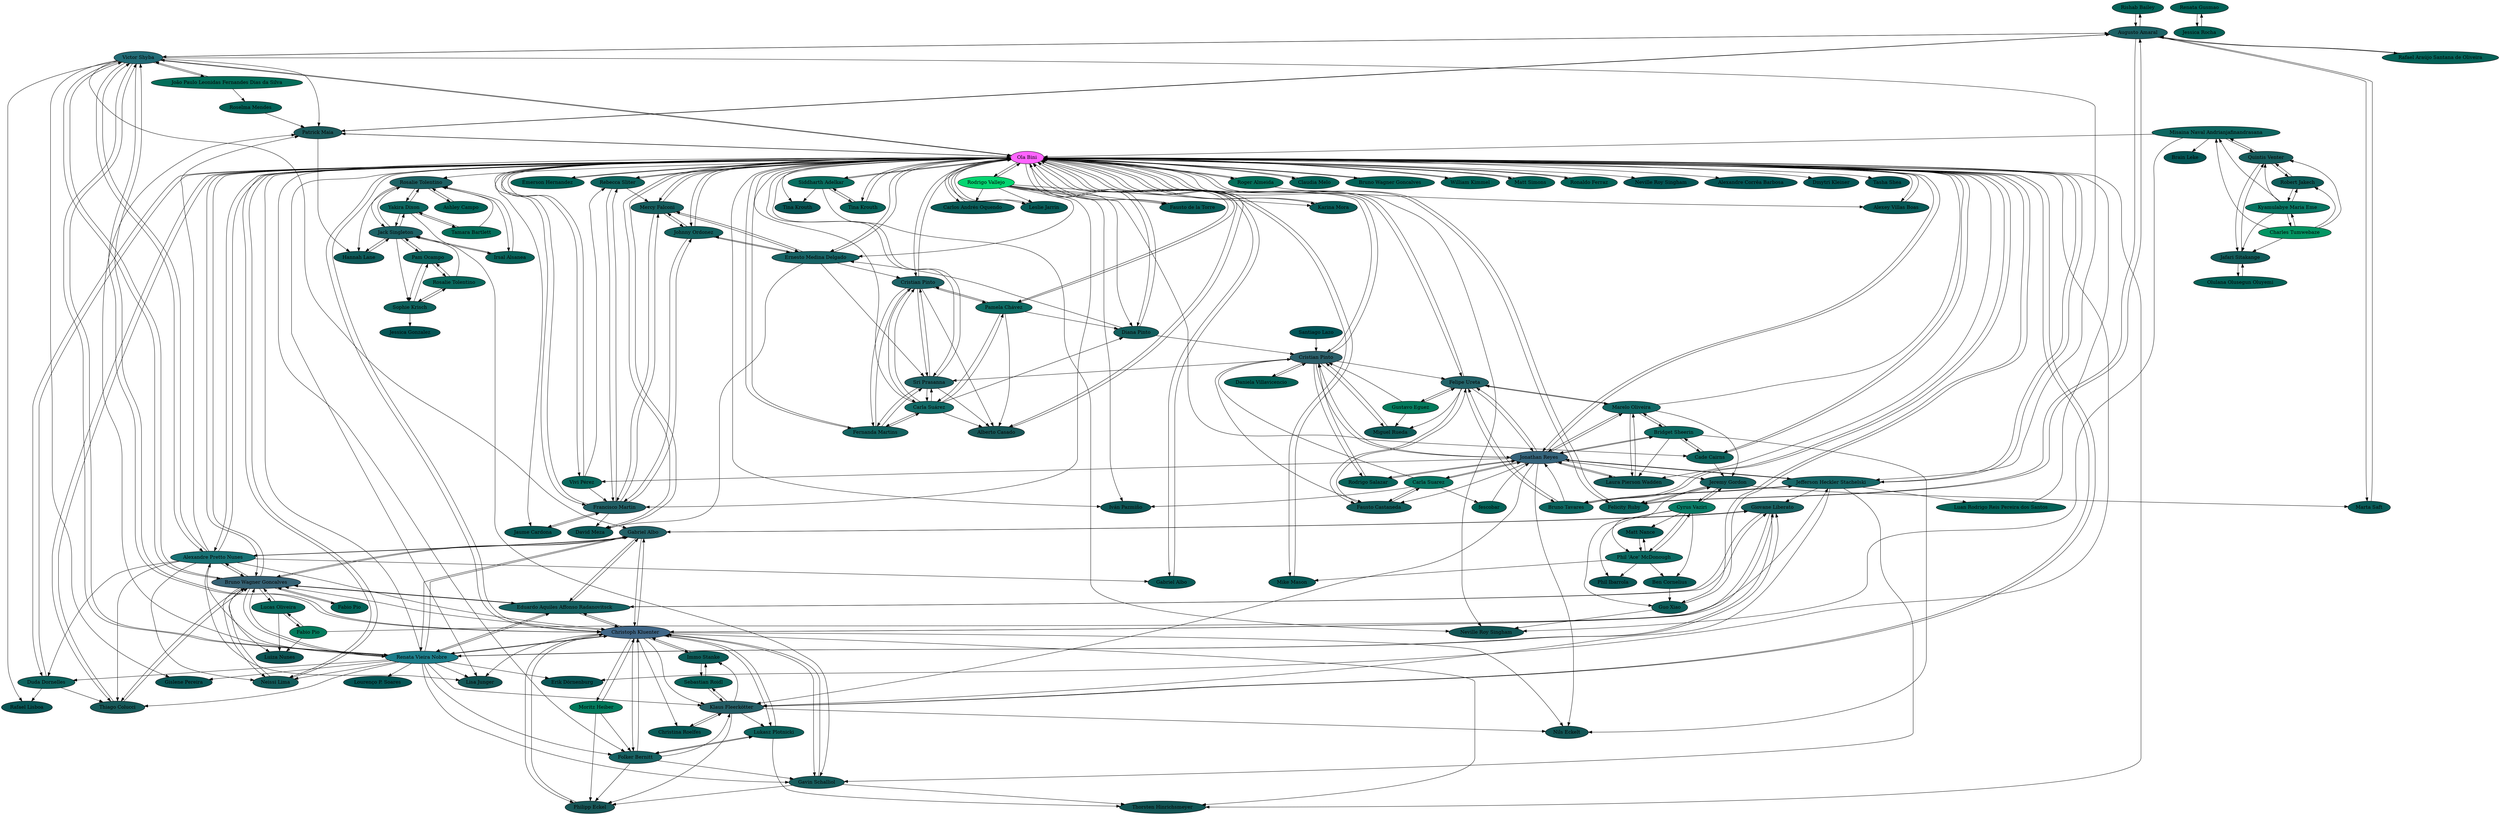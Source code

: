 digraph "Keyring Statistics" {
overlap=scale
splines=true
sep=.1
//10
node [style=filled]
//1 1 0.0192307692307692,0.383333333333333,0.344262295081967
"9B8676C9" [fillcolor="0.482115369814516,0.949832775919732,0.383333333333333",label="Rishab Bailey"]
//1 1 0.0192307692307692,0.383333333333333,0.344262295081967
"A5DF2A8E" [fillcolor="0.482115369814516,0.949832775919732,0.383333333333333",label="Émerson Hernandez"]
//1 3 0.0192307692307692,0.483333333333333,0.366120218579235
"E3423DE5" [fillcolor="0.457906892491622,0.960212201591512,0.483333333333333",label="Fabio Pio"]
//3 3 0.0576923076923077,0.383333333333333,0.366120218579235
"9C533C4A" [fillcolor="0.491190138117981,0.849498327759197,0.383333333333333",label="Rebecca Sliter"]
//1 1 0.0192307692307692,0.383333333333333,0.344262295081967
"BC9085F1" [fillcolor="0.482115369814516,0.949832775919732,0.383333333333333",label="Ashley Campo"]
//1 1 0.0192307692307692,0.383333333333333,0.344262295081967
"82017E7E" [fillcolor="0.482115369814516,0.949832775919732,0.383333333333333",label="Renata Gusmao"]
//2 6 0.0384615384615385,0.483333333333333,0.398907103825137
"53BE59A7" [fillcolor="0.46837057684131,0.920424403183024,0.483333333333333",label="Cyrus Vaziri"]
//2 1 0.0384615384615385,0.358333333333333,0.344262295081967
"323E6F0D" [fillcolor="0.492668396903096,0.892665474060823,0.358333333333333",label="Jaume Cardona"]
//3 2 0.0576923076923077,0.366666666666667,0.355191256830601
"A76C2D58" [fillcolor="0.493809944901707,0.842657342657343,0.366666666666667",label="Immo Stanke"]
//2 3 0.0384615384615385,0.408333333333333,0.366120218579235
"3200E052" [fillcolor="0.480978492485155,0.905808477237049,0.408333333333333",label="Lucas Oliveira"]
//2 1 0.0384615384615385,0.358333333333333,0.344262295081967
"1CD3507B" [fillcolor="0.492668396903096,0.892665474060823,0.358333333333333",label="Mike Mason"]
//3 4 0.0576923076923077,0.4,0.377049180327869
"7C7A5731" [fillcolor="0.488825443605329,0.855769230769231,0.4",label="Yakira Dixon"]
//6 3 0.115384615384615,0.358333333333333,0.366120218579235
"703AEE4B" [fillcolor="0.505176026823135,0.684845005740528,0.366120218579235",label="Patrick Maia"]
//5 11 0.0961538461538462,0.443333333333333,0.453551912568306
"1E9988C4" [fillcolor="0.504765265118102,0.787998146431881,0.453551912568306",label="Alexandre Pretto Nunes"]
//7 7 0.134615384615385,0.383333333333333,0.409836065573771
"BDC09B8D" [fillcolor="0.516049382716049,0.671538461538462,0.409836065573771",label="Felipe Ureta"]
//2 5 0.0384615384615385,0.458333333333333,0.387978142076503
"F760FC8E" [fillcolor="0.472072748508739,0.916083916083916,0.458333333333333",label="Carla Suarez"]
//1 2 0.0192307692307692,0.433333333333333,0.355191256830601
"14CE2DBE" [fillcolor="0.468549628652151,0.955621301775148,0.433333333333333",label="João Paulo Leonidas Fernandes Dias da Silva"]
//2 1 0.0384615384615385,0.358333333333333,0.344262295081967
"F82DC982" [fillcolor="0.492668396903096,0.892665474060823,0.358333333333333",label="Matt Nance"]
//1 1 0.0192307692307692,0.383333333333333,0.344262295081967
"6B9A6F2D" [fillcolor="0.482115369814516,0.949832775919732,0.383333333333333",label="Roselma Mendes"]
//4 6 0.0769230769230769,0.408333333333333,0.398907103825137
"9D94010E" [fillcolor="0.495259536417541,0.811616954474097,0.408333333333333",label="Marelo Oliveira"]
//1 3 0.0192307692307692,0.483333333333333,0.366120218579235
"F75C32B1" [fillcolor="0.457906892491622,0.960212201591512,0.483333333333333",label="Moritz Heiber"]
//2 1 0.0384615384615385,0.358333333333333,0.344262295081967
"30A587F0" [fillcolor="0.492668396903096,0.892665474060823,0.358333333333333",label="Alexey Villas Boas"]
//1 2 0.0192307692307692,0.433333333333333,0.355191256830601
"FDB6EA6C" [fillcolor="0.468549628652151,0.955621301775148,0.433333333333333",label="Roger Almeida"]
//2 1 0.0384615384615385,0.358333333333333,0.344262295081967
"27C9150E" [fillcolor="0.492668396903096,0.892665474060823,0.358333333333333",label="Marta Saft"]
//1 1 0.0192307692307692,0.383333333333333,0.344262295081967
"83FD50D4" [fillcolor="0.482115369814516,0.949832775919732,0.383333333333333",label="Claudia Melo"]
//1 1 0.0192307692307692,0.383333333333333,0.344262295081967
"6CC4EE03" [fillcolor="0.482115369814516,0.949832775919732,0.383333333333333",label="Olulana Olusegun Oluyemi"]
//4 2 0.0769230769230769,0.358333333333333,0.355191256830601
"42888BA8" [fillcolor="0.49813908908722,0.785330948121646,0.358333333333333",label="Fausto Castaneda"]
//1 1 0.0192307692307692,0.383333333333333,0.344262295081967
"23D88464" [fillcolor="0.482115369814516,0.949832775919732,0.383333333333333",label="Luan Rodrigo Reis Pereira dos Santos"]
//1 1 0.0192307692307692,0.383333333333333,0.344262295081967
"00CDA795" [fillcolor="0.482115369814516,0.949832775919732,0.383333333333333",label="Rafael Araújo Santana de Oliveira"]
//5 2 0.0961538461538462,0.353333333333333,0.355191256830601
"3B27C5E2" [fillcolor="0.501195402298851,0.729289940828402,0.355191256830601",label="Thiago Colucci"]
//2 1 0.0384615384615385,0.358333333333333,0.344262295081967
"48577D6B" [fillcolor="0.492668396903096,0.892665474060823,0.358333333333333",label="Ben Cornelius"]
//6 6 0.115384615384615,0.383333333333333,0.398907103825137
"AFF4D130" [fillcolor="0.509154929577465,0.710748155953635,0.398907103825137",label="Cristian Pinto"]
//1 10 0.0192307692307692,0.833333333333333,0.442622950819672
"BD55253B" [fillcolor="0.420012047674369,0.976923076923077,0.833333333333333",label="Rodrigo Vallejo"]
//3 3 0.0576923076923077,0.383333333333333,0.366120218579235
"154EB853" [fillcolor="0.491190138117981,0.849498327759197,0.383333333333333",label="Pam Ocampo"]
//4 2 0.0769230769230769,0.358333333333333,0.355191256830601
"66C99327" [fillcolor="0.49813908908722,0.785330948121646,0.358333333333333",label="Neissi Lima"]
//2 3 0.0384615384615385,0.408333333333333,0.366120218579235
"2ACCE022" [fillcolor="0.480978492485155,0.905808477237049,0.408333333333333",label="Rosalie Tolentino"]
//1 1 0.0192307692307692,0.383333333333333,0.344262295081967
"4889C853" [fillcolor="0.482115369814516,0.949832775919732,0.383333333333333",label="Bruno Wagner Goncalves"]
//2 0 0.0384615384615385,0.333333333333333,0.333333333333333
"4C1FE8B6" [fillcolor="0.5,0.884615384615384,0.333333333333333",label="Gislene Pereira"]
//4 0 0.0769230769230769,0.333333333333333,0.333333333333333
"743A8C7E" [fillcolor="0.5,0.769230769230769,0.333333333333333",label="Neville Roy Singham"]
//2 0 0.0384615384615385,0.333333333333333,0.333333333333333
"C060A870" [fillcolor="0.5,0.884615384615384,0.333333333333333",label="Rafael Lisboa"]
//1 1 0.0192307692307692,0.383333333333333,0.344262295081967
"AF294929" [fillcolor="0.482115369814516,0.949832775919732,0.383333333333333",label="William Kimmel"]
//7 6 0.134615384615385,0.376190476190476,0.398907103825137
"7EEBFC35" [fillcolor="0.514325475717126,0.662539515279241,0.398907103825137",label="Gabriel Albo"]
//3 1 0.0576923076923077,0.35,0.344262295081967
"B3DED49D" [fillcolor="0.496728501581823,0.835164835164835,0.35",label="David Meza"]
//5 3 0.0961538461538462,0.363333333333333,0.366120218579235
"F6B5BFEE" [fillcolor="0.501720513818606,0.737370838117107,0.366120218579235",label="Quintis Venter"]
//3 3 0.0576923076923077,0.383333333333333,0.366120218579235
"8560BFB4" [fillcolor="0.491190138117981,0.849498327759197,0.383333333333333",label="Sophie Krisch"]
//1 1 0.0192307692307692,0.383333333333333,0.344262295081967
"9CE6BE93" [fillcolor="0.482115369814516,0.949832775919732,0.383333333333333",label="Matt Simons"]
//1 0 0.0192307692307692,0.333333333333333,0.333333333333333
"1685A6CC" [fillcolor="0.5,0.942307692307692,0.333333333333333",label="Jessica Gonzalez"]
//3 4 0.0576923076923077,0.4,0.377049180327869
"11B44054" [fillcolor="0.488825443605329,0.855769230769231,0.4",label="Bruno Tavares"]
//5 7 0.0961538461538462,0.403333333333333,0.409836065573771
"36277123" [fillcolor="0.503455053042993,0.765384615384615,0.409836065573771",label="Jefferson Heckler Stachelski"]
//2 2 0.0384615384615385,0.383333333333333,0.355191256830601
"AD431B2F" [fillcolor="0.486399739980092,0.899665551839465,0.383333333333333",label="Rodrigo Salazar"]
//2 0 0.0384615384615385,0.333333333333333,0.333333333333333
"DACB5766" [fillcolor="0.5,0.884615384615384,0.333333333333333",label="Phil Ibarrola"]
//5 4 0.0961538461538462,0.373333333333333,0.377049180327869
"678B6A68" [fillcolor="0.502204763686245,0.744983277591973,0.377049180327869",label="Mercy Falconi"]
//3 5 0.0576923076923077,0.416666666666667,0.387978142076503
"6C69CC5D" [fillcolor="0.486680327868852,0.861538461538461,0.416666666666667",label="Phil 'Ace' McDonough"]
//3 5 0.0576923076923077,0.416666666666667,0.387978142076503
"4A857BA4" [fillcolor="0.486680327868852,0.861538461538461,0.416666666666667",label="Pamela Chávez"]
//5 1 0.0961538461538462,0.343333333333333,0.344262295081967
"80CFCE7E" [fillcolor="0.500624029366088,0.720695970695971,0.344262295081967",label="Philipp Eckel"]
//1 0 0.0192307692307692,0.333333333333333,0.333333333333333
"95B82AC8" [fillcolor="0.5,0.942307692307692,0.333333333333333",label="Lourenço P. Soares"]
//3 4 0.0576923076923077,0.4,0.377049180327869
"B7E33CAD" [fillcolor="0.488825443605329,0.855769230769231,0.4",label="Misaina Naval Andrianjafinandrasana"]
//4 0 0.0769230769230769,0.333333333333333,0.333333333333333
"445A6930" [fillcolor="0.5,0.769230769230769,0.333333333333333",label="Thorsten Hinrichsmeyer"]
//2 4 0.0384615384615385,0.433333333333333,0.377049180327869
"042D4486" [fillcolor="0.476243701653538,0.911242603550296,0.433333333333333",label="Siddharth Adelkar"]
//1 5 0.0192307692307692,0.583333333333333,0.387978142076503
"77149BE4" [fillcolor="0.442281420765027,0.967032967032967,0.583333333333333",label="Charles Tumwebaze"]
//3 3 0.0576923076923077,0.383333333333333,0.366120218579235
"519405B2" [fillcolor="0.491190138117981,0.849498327759197,0.383333333333333",label="Felicity Ruby"]
//5 1 0.0961538461538462,0.343333333333333,0.344262295081967
"7E93770F" [fillcolor="0.500624029366088,0.720695970695971,0.344262295081967",label="Alberto Casado"]
//2 1 0.0384615384615385,0.358333333333333,0.344262295081967
"BF379367" [fillcolor="0.492668396903096,0.892665474060823,0.358333333333333",label="Christina Roelfes"]
//1 0 0.0192307692307692,0.333333333333333,0.333333333333333
"628DD739" [fillcolor="0.5,0.942307692307692,0.333333333333333",label="Neville Roy Singham"]
//5 4 0.0961538461538462,0.373333333333333,0.377049180327869
"33D1CE78" [fillcolor="0.502204763686245,0.744983277591973,0.377049180327869",label="Giovane Liberato"]
//6 19 0.115384615384615,0.491666666666667,0.540983606557377
"33E3BF7A" [fillcolor="0.519312757201646,0.786713286713287,0.540983606557377",label="Renata Vieira Nobre"]
//1 0 0.0192307692307692,0.333333333333333,0.333333333333333
"6DE45F17" [fillcolor="0.5,0.942307692307692,0.333333333333333",label="Alexandre Corrêa Barbosa"]
//1 1 0.0192307692307692,0.383333333333333,0.344262295081967
"EA5C7C4F" [fillcolor="0.482115369814516,0.949832775919732,0.383333333333333",label="Ronaldo Ferraz"]
//1 1 0.0192307692307692,0.383333333333333,0.344262295081967
"02670419" [fillcolor="0.482115369814516,0.949832775919732,0.383333333333333",label="Jessica Rocha"]
//0 1 0,0.333333333333333,0.344262295081967
"4F394673" [fillcolor="0.505291005291005,1,0.344262295081967",label="Santiago Lazo"]
//2 0 0.0384615384615385,0.333333333333333,0.333333333333333
"AAEE5B5C" [fillcolor="0.5,0.884615384615384,0.333333333333333",label="Erik Dörnenburg"]
//4 2 0.0769230769230769,0.358333333333333,0.355191256830601
"96F7C727" [fillcolor="0.49813908908722,0.785330948121646,0.358333333333333",label="Jafari Sitakange"]
//2 1 0.0384615384615385,0.358333333333333,0.344262295081967
"CBF793AD" [fillcolor="0.492668396903096,0.892665474060823,0.358333333333333",label="Carlos Andrés Oquendo"]
//1 0 0.0192307692307692,0.333333333333333,0.333333333333333
"E9C6455B" [fillcolor="0.5,0.942307692307692,0.333333333333333",label="Brain Leke"]
//1 3 0.0192307692307692,0.483333333333333,0.366120218579235
"C2D9A3D7" [fillcolor="0.457906892491622,0.960212201591512,0.483333333333333",label="Gustavo Eguez"]
//2 1 0.0384615384615385,0.358333333333333,0.344262295081967
"A3851924" [fillcolor="0.492668396903096,0.892665474060823,0.358333333333333",label="Leslie Jarrin"]
//7 12 0.134615384615385,0.419047619047619,0.46448087431694
"8537F8E3" [fillcolor="0.522955445319255,0.710180995475113,0.46448087431694",label="Victor Shyba"]
//11 14 0.211538461538462,0.396969696969697,0.486338797814208
"141C1EBE" [fillcolor="0.554202445101107,0.565038893690579,0.486338797814208",label="Jonathan Reyes"]
//6 5 0.115384615384615,0.375,0.387978142076503
"3CFD49C8" [fillcolor="0.507934978154716,0.702600216684724,0.387978142076503",label="Sri Prasanna"]
//2 5 0.0384615384615385,0.458333333333333,0.387978142076503
"6F79F0AE" [fillcolor="0.472072748508739,0.916083916083916,0.458333333333333",label="Kyamulabye Maria Eme"]
//5 3 0.0961538461538462,0.363333333333333,0.366120218579235
"143052D0" [fillcolor="0.501720513818606,0.737370838117107,0.366120218579235",label="Gavin Schalliol"]
//1 1 0.0192307692307692,0.383333333333333,0.344262295081967
"C30A0B2E" [fillcolor="0.482115369814516,0.949832775919732,0.383333333333333",label="Fabio Pio"]
//2 3 0.0384615384615385,0.408333333333333,0.366120218579235
"E62BFC43" [fillcolor="0.480978492485155,0.905808477237049,0.408333333333333",label="Vivi Pérez"]
//5 5 0.0961538461538462,0.383333333333333,0.387978142076503
"DE05EE51" [fillcolor="0.502652742767975,0.75216684723727,0.387978142076503",label="Folker Bernitt"]
//3 1 0.0576923076923077,0.35,0.344262295081967
"B727E184" [fillcolor="0.496728501581823,0.835164835164835,0.35",label="Miguel Rueda"]
//2 1 0.0384615384615385,0.358333333333333,0.344262295081967
"0C4FB618" [fillcolor="0.492668396903096,0.892665474060823,0.358333333333333",label="Gabriel Albo"]
//1 1 0.0192307692307692,0.383333333333333,0.344262295081967
"125FF583" [fillcolor="0.482115369814516,0.949832775919732,0.383333333333333",label="fescobar"]
//1 1 0.0192307692307692,0.383333333333333,0.344262295081967
"1957D785" [fillcolor="0.482115369814516,0.949832775919732,0.383333333333333",label="Daniela Villavicencio"]
//6 5 0.115384615384615,0.375,0.387978142076503
"875D87B9" [fillcolor="0.507934978154716,0.702600216684724,0.387978142076503",label="Rosalie Tolentino"]
//3 3 0.0576923076923077,0.383333333333333,0.366120218579235
"813DE512" [fillcolor="0.491190138117981,0.849498327759197,0.383333333333333",label="Lukasz Plotnicki"]
//2 1 0.0384615384615385,0.358333333333333,0.344262295081967
"70BBBD1B" [fillcolor="0.492668396903096,0.892665474060823,0.358333333333333",label="Fausto de la Torre"]
//4 2 0.0769230769230769,0.358333333333333,0.355191256830601
"574DEBFE" [fillcolor="0.49813908908722,0.785330948121646,0.358333333333333",label="Laura Pierson Wadden"]
//3 3 0.0576923076923077,0.383333333333333,0.366120218579235
"44A7DFAF" [fillcolor="0.491190138117981,0.849498327759197,0.383333333333333",label="Duda Dornelles"]
//52 61 1,0.391987179487179,1
"BB77E554" [fillcolor="0.833333333333333,0.608012820512821,1",label="Ola Bini"]
//5 4 0.0961538461538462,0.373333333333333,0.377049180327869
"26CAC048" [fillcolor="0.502204763686245,0.744983277591973,0.377049180327869",label="Jeremy Gordon"]
//4 0 0.0769230769230769,0.333333333333333,0.333333333333333
"094AAA22" [fillcolor="0.5,0.769230769230769,0.333333333333333",label="Lisa Junger"]
//3 0 0.0576923076923077,0.333333333333333,0.333333333333333
"ECBAC7CB" [fillcolor="0.5,0.826923076923077,0.333333333333333",label="Luiza Nunes"]
//8 7 0.153846153846154,0.377083333333333,0.409836065573771
"DA52029D" [fillcolor="0.521324233716475,0.624615384615385,0.409836065573771",label="Klaus Fleerkötter"]
//2 2 0.0384615384615385,0.383333333333333,0.355191256830601
"E2AC7303" [fillcolor="0.486399739980092,0.899665551839465,0.383333333333333",label="Irsal Alsanea"]
//13 18 0.25,0.402564102564103,0.530054644808743
"E9691A14" [fillcolor="0.575872420262664,0.528350515463917,0.530054644808743",label="Christoph Kluenter"]
//4 4 0.0769230769230769,0.383333333333333,0.377049180327869
"E46BAEF6" [fillcolor="0.496581841461463,0.79933110367893,0.383333333333333",label="Fernanda Martins"]
//4 7 0.0769230769230769,0.420833333333333,0.409836065573771
"433416A1" [fillcolor="0.494670476015869,0.817212490479817,0.420833333333333",label="Carla Suárez"]
//3 2 0.0576923076923077,0.366666666666667,0.355191256830601
"9496B716" [fillcolor="0.493809944901707,0.842657342657343,0.366666666666667",label="Robert Jakech"]
//3 0 0.0576923076923077,0.333333333333333,0.333333333333333
"A0203DEC" [fillcolor="0.5,0.826923076923077,0.333333333333333",label="Iván Pazmiño"]
//6 6 0.115384615384615,0.383333333333333,0.398907103825137
"76D502DD" [fillcolor="0.509154929577465,0.710748155953635,0.398907103825137",label="Jack Singleton"]
//1 0 0.0192307692307692,0.333333333333333,0.333333333333333
"9EBB18F4" [fillcolor="0.5,0.942307692307692,0.333333333333333",label="Dmytri Kleiner"]
//4 3 0.0769230769230769,0.370833333333333,0.366120218579235
"1064CCCF" [fillcolor="0.497327350412071,0.79256698357822,0.370833333333333",label="Diana Pinto"]
//5 6 0.0961538461538462,0.393333333333333,0.398907103825137
"275BDB05" [fillcolor="0.503068379035057,0.75895679662803,0.398907103825137",label="Ernesto Medina Delgado"]
//1 2 0.0192307692307692,0.433333333333333,0.355191256830601
"1B018750" [fillcolor="0.468549628652151,0.955621301775148,0.433333333333333",label="Tamara Bartlett"]
//3 3 0.0576923076923077,0.383333333333333,0.366120218579235
"52A07C26" [fillcolor="0.491190138117981,0.849498327759197,0.383333333333333",label="Cade Cairns"]
//6 6 0.115384615384615,0.383333333333333,0.398907103825137
"F72BB51D" [fillcolor="0.509154929577465,0.710748155953635,0.398907103825137",label="Augusto Amaral"]
//7 6 0.134615384615385,0.376190476190476,0.398907103825137
"408C215D" [fillcolor="0.514325475717126,0.662539515279241,0.398907103825137",label="Francisco Martin"]
//11 11 0.211538461538462,0.383333333333333,0.453551912568306
"3E1C038B" [fillcolor="0.548357215226516,0.533595922150139,0.453551912568306",label="Bruno Wagner Goncalves"]
//3 1 0.0576923076923077,0.35,0.344262295081967
"9893620D" [fillcolor="0.496728501581823,0.835164835164835,0.35",label="Hannah Lane"]
//9 8 0.173076923076923,0.377777777777778,0.420765027322404
"6A6F3D96" [fillcolor="0.528925658794136,0.588661338661339,0.420765027322404",label="Cristian Pinto"]
//3 5 0.0576923076923077,0.416666666666667,0.387978142076503
"2887566C" [fillcolor="0.486680327868852,0.861538461538461,0.416666666666667",label="Bridget Sheerin"]
//2 0 0.0384615384615385,0.333333333333333,0.333333333333333
"9712FFE8" [fillcolor="0.5,0.884615384615384,0.333333333333333",label="Tina Krouth"]
//3 2 0.0576923076923077,0.366666666666667,0.355191256830601
"1F6C72FE" [fillcolor="0.493809944901707,0.842657342657343,0.366666666666667",label="Guo Xiao"]
//1 0 0.0192307692307692,0.333333333333333,0.333333333333333
"6BCD81C9" [fillcolor="0.5,0.942307692307692,0.333333333333333",label="Tasha Shea"]
//2 1 0.0384615384615385,0.358333333333333,0.344262295081967
"C6007297" [fillcolor="0.492668396903096,0.892665474060823,0.358333333333333",label="Karina Mora"]
//5 5 0.0961538461538462,0.383333333333333,0.387978142076503
"64870192" [fillcolor="0.502652742767975,0.75216684723727,0.387978142076503",label="Eduardo Aquiles Affonso Radanovitsck"]
//2 2 0.0384615384615385,0.383333333333333,0.355191256830601
"6A9129FF" [fillcolor="0.486399739980092,0.899665551839465,0.383333333333333",label="Sebastian Roidl"]
//2 2 0.0384615384615385,0.383333333333333,0.355191256830601
"32DAB0BC" [fillcolor="0.486399739980092,0.899665551839465,0.383333333333333",label="Tina Krouth"]
//4 0 0.0769230769230769,0.333333333333333,0.333333333333333
"5CF42AA7" [fillcolor="0.5,0.769230769230769,0.333333333333333",label="Nils Eckelt"]
//4 4 0.0769230769230769,0.383333333333333,0.377049180327869
"F4A8A574" [fillcolor="0.496581841461463,0.79933110367893,0.383333333333333",label="Johnny Ordonez"]
{ "F72BB51D" } -> "00CDA795"
{ "82017E7E" } -> "02670419"
{ "32DAB0BC" "BB77E554" } -> "042D4486"
{ "BB77E554" "33E3BF7A" "1E9988C4" "E9691A14" } -> "094AAA22"
{ "BB77E554" "1E9988C4" } -> "0C4FB618"
{ "BB77E554" "433416A1" "4A857BA4" "BD55253B" } -> "1064CCCF"
{ "BB77E554" "BDC09B8D" "36277123" } -> "11B44054"
{ "F760FC8E" } -> "125FF583"
{ "F760FC8E" "125FF583" "BDC09B8D" "BB77E554" "6A6F3D96" "2887566C" "574DEBFE" "36277123" "11B44054" "AD431B2F" "9D94010E" } -> "141C1EBE"
{ "33E3BF7A" "7C7A5731" "DE05EE51" "36277123" "E9691A14" } -> "143052D0"
{ "8537F8E3" } -> "14CE2DBE"
{ "76D502DD" "2ACCE022" "8560BFB4" } -> "154EB853"
{ "8560BFB4" } -> "1685A6CC"
{ "6A6F3D96" } -> "1957D785"
{ "7C7A5731" } -> "1B018750"
{ "6C69CC5D" "BB77E554" } -> "1CD3507B"
{ "33E3BF7A" "8537F8E3" "BB77E554" "3E1C038B" "7EEBFC35" } -> "1E9988C4"
{ "53BE59A7" "BB77E554" "48577D6B" } -> "1F6C72FE"
{ "36277123" } -> "23D88464"
{ "519405B2" "53BE59A7" "9D94010E" "141C1EBE" "52A07C26" } -> "26CAC048"
{ "F4A8A574" "BD55253B" "678B6A68" "BB77E554" "1064CCCF" } -> "275BDB05"
{ "F72BB51D" "26CAC048" } -> "27C9150E"
{ "9D94010E" "141C1EBE" "52A07C26" } -> "2887566C"
{ "8560BFB4" "154EB853" } -> "2ACCE022"
{ "FDB6EA6C" "BB77E554" } -> "30A587F0"
{ "3E1C038B" "E3423DE5" } -> "3200E052"
{ "BB77E554" "408C215D" } -> "323E6F0D"
{ "042D4486" "BB77E554" } -> "32DAB0BC"
{ "7EEBFC35" "36277123" "E9691A14" "64870192" "33E3BF7A" } -> "33D1CE78"
{ "8537F8E3" "64870192" "33D1CE78" "7EEBFC35" "E9691A14" "3E1C038B" } -> "33E3BF7A"
{ "11B44054" "E3423DE5" "BB77E554" "8537F8E3" "141C1EBE" } -> "36277123"
{ "3E1C038B" "33E3BF7A" "BB77E554" "44A7DFAF" "1E9988C4" } -> "3B27C5E2"
{ "E46BAEF6" "275BDB05" "6A6F3D96" "433416A1" "BB77E554" "AFF4D130" } -> "3CFD49C8"
{ "33E3BF7A" "64870192" "C30A0B2E" "7EEBFC35" "8537F8E3" "BB77E554" "66C99327" "3200E052" "1E9988C4" "3B27C5E2" "E9691A14" } -> "3E1C038B"
{ "BB77E554" "323E6F0D" "E62BFC43" "BD55253B" "F4A8A574" "678B6A68" "9C533C4A" } -> "408C215D"
{ "141C1EBE" "BDC09B8D" "F760FC8E" "6A6F3D96" } -> "42888BA8"
{ "E46BAEF6" "4A857BA4" "3CFD49C8" "AFF4D130" } -> "433416A1"
{ "813DE512" "BB77E554" "143052D0" "E9691A14" } -> "445A6930"
{ "33E3BF7A" "BB77E554" "1E9988C4" } -> "44A7DFAF"
{ "53BE59A7" "6C69CC5D" } -> "48577D6B"
{ "BB77E554" } -> "4889C853"
{ "AFF4D130" "BB77E554" "433416A1" } -> "4A857BA4"
{ "33E3BF7A" "8537F8E3" } -> "4C1FE8B6"
{ "BB77E554" "F72BB51D" "26CAC048" } -> "519405B2"
{ "BB77E554" "2887566C" "BD55253B" } -> "52A07C26"
{ "6C69CC5D" "26CAC048" } -> "53BE59A7"
{ "2887566C" "BB77E554" "141C1EBE" "9D94010E" } -> "574DEBFE"
{ "E9691A14" "DA52029D" "2887566C" "141C1EBE" } -> "5CF42AA7"
{ "BB77E554" } -> "628DD739"
{ "3E1C038B" "E9691A14" "7EEBFC35" "33D1CE78" "33E3BF7A" } -> "64870192"
{ "3E1C038B" "33E3BF7A" "BB77E554" "1E9988C4" } -> "66C99327"
{ "408C215D" "BB77E554" "275BDB05" "9C533C4A" "F4A8A574" } -> "678B6A68"
{ "F760FC8E" "1957D785" "4F394673" "C2D9A3D7" "BB77E554" "141C1EBE" "B727E184" "AD431B2F" "1064CCCF" } -> "6A6F3D96"
{ "A76C2D58" "DA52029D" } -> "6A9129FF"
{ "14CE2DBE" } -> "6B9A6F2D"
{ "BB77E554" } -> "6BCD81C9"
{ "53BE59A7" "F82DC982" "26CAC048" } -> "6C69CC5D"
{ "96F7C727" } -> "6CC4EE03"
{ "BB77E554" } -> "6DE45F17"
{ "77149BE4" "9496B716" } -> "6F79F0AE"
{ "6B9A6F2D" "33E3BF7A" "F72BB51D" "BB77E554" "8537F8E3" "1E9988C4" } -> "703AEE4B"
{ "BD55253B" "BB77E554" } -> "70BBBD1B"
{ "1F6C72FE" "042D4486" "B7E33CAD" "BB77E554" } -> "743A8C7E"
{ "9893620D" "154EB853" "2ACCE022" "875D87B9" "7C7A5731" "E2AC7303" } -> "76D502DD"
{ "6F79F0AE" } -> "77149BE4"
{ "875D87B9" "76D502DD" "1B018750" } -> "7C7A5731"
{ "433416A1" "4A857BA4" "AFF4D130" "3CFD49C8" "BB77E554" } -> "7E93770F"
{ "E9691A14" "3E1C038B" "1E9988C4" "33D1CE78" "8537F8E3" "64870192" "33E3BF7A" } -> "7EEBFC35"
{ "DA52029D" "143052D0" "E9691A14" "F75C32B1" "DE05EE51" } -> "80CFCE7E"
{ "DA52029D" "E9691A14" "DE05EE51" } -> "813DE512"
{ "02670419" } -> "82017E7E"
{ "BB77E554" } -> "83FD50D4"
{ "E9691A14" "3E1C038B" "14CE2DBE" "1E9988C4" "F72BB51D" "33E3BF7A" "BB77E554" } -> "8537F8E3"
{ "76D502DD" "2ACCE022" "154EB853" } -> "8560BFB4"
{ "E2AC7303" "1B018750" "BC9085F1" "BB77E554" "7C7A5731" "76D502DD" } -> "875D87B9"
{ "6F79F0AE" "77149BE4" "F6B5BFEE" } -> "9496B716"
{ "33E3BF7A" } -> "95B82AC8"
{ "6CC4EE03" "6F79F0AE" "77149BE4" "F6B5BFEE" } -> "96F7C727"
{ "042D4486" "BB77E554" } -> "9712FFE8"
{ "76D502DD" "875D87B9" "703AEE4B" } -> "9893620D"
{ "F72BB51D" } -> "9B8676C9"
{ "E62BFC43" "BB77E554" "408C215D" } -> "9C533C4A"
{ "BB77E554" } -> "9CE6BE93"
{ "141C1EBE" "574DEBFE" "2887566C" "BDC09B8D" } -> "9D94010E"
{ "BB77E554" } -> "9EBB18F4"
{ "BB77E554" "F760FC8E" "BD55253B" } -> "A0203DEC"
{ "BB77E554" "BD55253B" } -> "A3851924"
{ "BB77E554" } -> "A5DF2A8E"
{ "E9691A14" "DA52029D" "6A9129FF" } -> "A76C2D58"
{ "33E3BF7A" "BB77E554" } -> "AAEE5B5C"
{ "141C1EBE" "6A6F3D96" } -> "AD431B2F"
{ "BB77E554" } -> "AF294929"
{ "BB77E554" "3CFD49C8" "4A857BA4" "433416A1" "E46BAEF6" "275BDB05" } -> "AFF4D130"
{ "275BDB05" "BB77E554" "408C215D" } -> "B3DED49D"
{ "BDC09B8D" "6A6F3D96" "C2D9A3D7" } -> "B727E184"
{ "6F79F0AE" "77149BE4" "F6B5BFEE" } -> "B7E33CAD"
{ "9CE6BE93" "1064CCCF" "36277123" "11B44054" "703AEE4B" "678B6A68" "275BDB05" "E62BFC43" "A3851924" "B3DED49D" "3CFD49C8" "141C1EBE" "8537F8E3" "1CD3507B" "433416A1" "AF294929" "66C99327" "E9691A14" "A5DF2A8E" "E46BAEF6" "9C533C4A" "CBF793AD" "4889C853" "C6007297" "AFF4D130" "33E3BF7A" "EA5C7C4F" "F4A8A574" "BD55253B" "32DAB0BC" "DA52029D" "44A7DFAF" "83FD50D4" "7E93770F" "23D88464" "1F6C72FE" "3B27C5E2" "9D94010E" "408C215D" "70BBBD1B" "30A587F0" "3E1C038B" "519405B2" "FDB6EA6C" "6A6F3D96" "4A857BA4" "1E9988C4" "B7E33CAD" "52A07C26" "0C4FB618" "BDC09B8D" "042D4486" } -> "BB77E554"
{ "875D87B9" } -> "BC9085F1"
{ "BB77E554" } -> "BD55253B"
{ "C2D9A3D7" "42888BA8" "9D94010E" "141C1EBE" "BB77E554" "11B44054" "6A6F3D96" } -> "BDC09B8D"
{ "E9691A14" "DA52029D" } -> "BF379367"
{ "44A7DFAF" "8537F8E3" } -> "C060A870"
{ "BDC09B8D" } -> "C2D9A3D7"
{ "3E1C038B" } -> "C30A0B2E"
{ "BB77E554" "BD55253B" } -> "C6007297"
{ "BD55253B" "BB77E554" } -> "CBF793AD"
{ "BF379367" "E9691A14" "141C1EBE" "BB77E554" "DE05EE51" "36277123" "33E3BF7A" "6A9129FF" } -> "DA52029D"
{ "53BE59A7" "6C69CC5D" } -> "DACB5766"
{ "813DE512" "BB77E554" "F75C32B1" "33E3BF7A" "E9691A14" } -> "DE05EE51"
{ "875D87B9" "76D502DD" } -> "E2AC7303"
{ "3200E052" } -> "E3423DE5"
{ "433416A1" "3CFD49C8" "BB77E554" "AFF4D130" } -> "E46BAEF6"
{ "BB77E554" "141C1EBE" } -> "E62BFC43"
{ "A76C2D58" "80CFCE7E" "DE05EE51" "1E9988C4" "8537F8E3" "BB77E554" "143052D0" "7EEBFC35" "33D1CE78" "64870192" "33E3BF7A" "F75C32B1" "813DE512" } -> "E9691A14"
{ "B7E33CAD" } -> "E9C6455B"
{ "BB77E554" } -> "EA5C7C4F"
{ "E3423DE5" "3E1C038B" "3200E052" } -> "ECBAC7CB"
{ "678B6A68" "275BDB05" "408C215D" "BB77E554" } -> "F4A8A574"
{ "B7E33CAD" "9496B716" "77149BE4" "96F7C727" "6F79F0AE" } -> "F6B5BFEE"
{ "519405B2" "00CDA795" "703AEE4B" "27C9150E" "9B8676C9" "8537F8E3" } -> "F72BB51D"
{ "E9691A14" } -> "F75C32B1"
{ "42888BA8" "141C1EBE" } -> "F760FC8E"
{ "53BE59A7" "6C69CC5D" } -> "F82DC982"
{ "BB77E554" } -> "FDB6EA6C"
}
